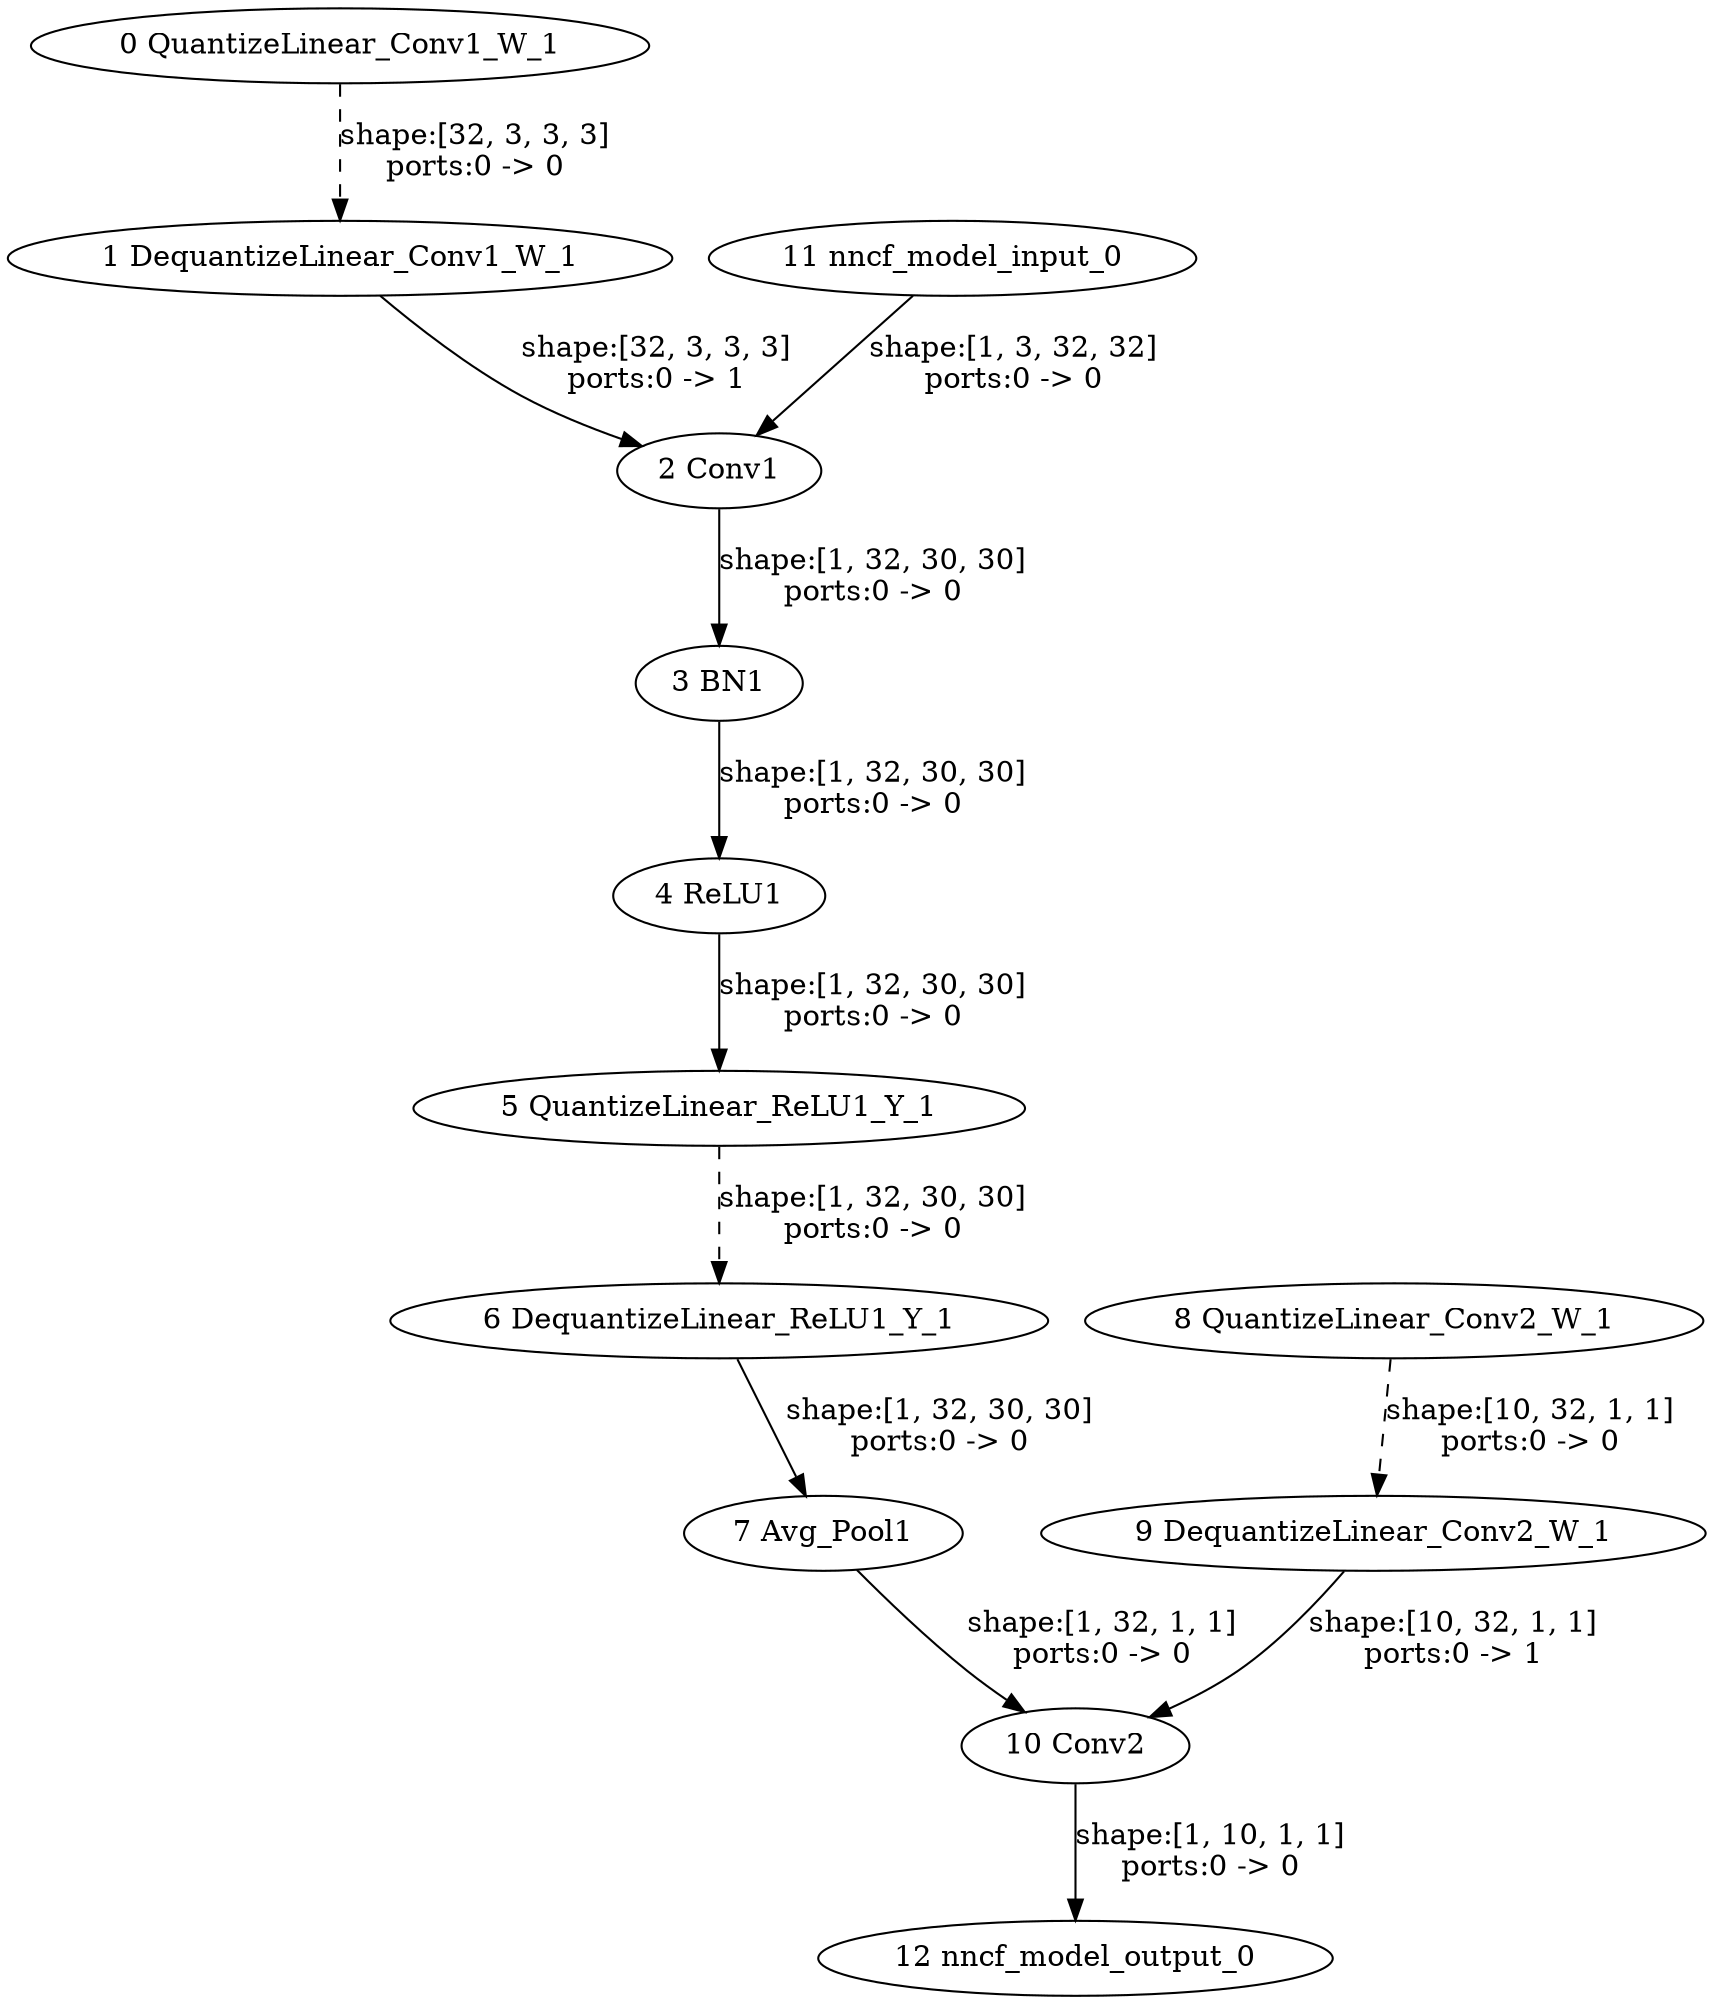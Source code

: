 strict digraph  {
"0 QuantizeLinear_Conv1_W_1" [id=0, type=QuantizeLinear];
"1 DequantizeLinear_Conv1_W_1" [id=1, type=DequantizeLinear];
"2 Conv1" [id=2, type=Conv];
"3 BN1" [id=3, type=BatchNormalization];
"4 ReLU1" [id=4, type=Relu];
"5 QuantizeLinear_ReLU1_Y_1" [id=5, type=QuantizeLinear];
"6 DequantizeLinear_ReLU1_Y_1" [id=6, type=DequantizeLinear];
"7 Avg_Pool1" [id=7, type=GlobalAveragePool];
"8 QuantizeLinear_Conv2_W_1" [id=8, type=QuantizeLinear];
"9 DequantizeLinear_Conv2_W_1" [id=9, type=DequantizeLinear];
"10 Conv2" [id=10, type=Conv];
"11 nncf_model_input_0" [id=11, type=nncf_model_input];
"12 nncf_model_output_0" [id=12, type=nncf_model_output];
"0 QuantizeLinear_Conv1_W_1" -> "1 DequantizeLinear_Conv1_W_1"  [label="shape:[32, 3, 3, 3]\nports:0 -> 0", style=dashed];
"1 DequantizeLinear_Conv1_W_1" -> "2 Conv1"  [label="shape:[32, 3, 3, 3]\nports:0 -> 1", style=solid];
"2 Conv1" -> "3 BN1"  [label="shape:[1, 32, 30, 30]\nports:0 -> 0", style=solid];
"3 BN1" -> "4 ReLU1"  [label="shape:[1, 32, 30, 30]\nports:0 -> 0", style=solid];
"4 ReLU1" -> "5 QuantizeLinear_ReLU1_Y_1"  [label="shape:[1, 32, 30, 30]\nports:0 -> 0", style=solid];
"5 QuantizeLinear_ReLU1_Y_1" -> "6 DequantizeLinear_ReLU1_Y_1"  [label="shape:[1, 32, 30, 30]\nports:0 -> 0", style=dashed];
"6 DequantizeLinear_ReLU1_Y_1" -> "7 Avg_Pool1"  [label="shape:[1, 32, 30, 30]\nports:0 -> 0", style=solid];
"7 Avg_Pool1" -> "10 Conv2"  [label="shape:[1, 32, 1, 1]\nports:0 -> 0", style=solid];
"8 QuantizeLinear_Conv2_W_1" -> "9 DequantizeLinear_Conv2_W_1"  [label="shape:[10, 32, 1, 1]\nports:0 -> 0", style=dashed];
"9 DequantizeLinear_Conv2_W_1" -> "10 Conv2"  [label="shape:[10, 32, 1, 1]\nports:0 -> 1", style=solid];
"10 Conv2" -> "12 nncf_model_output_0"  [label="shape:[1, 10, 1, 1]\nports:0 -> 0", style=solid];
"11 nncf_model_input_0" -> "2 Conv1"  [label="shape:[1, 3, 32, 32]\nports:0 -> 0", style=solid];
}
